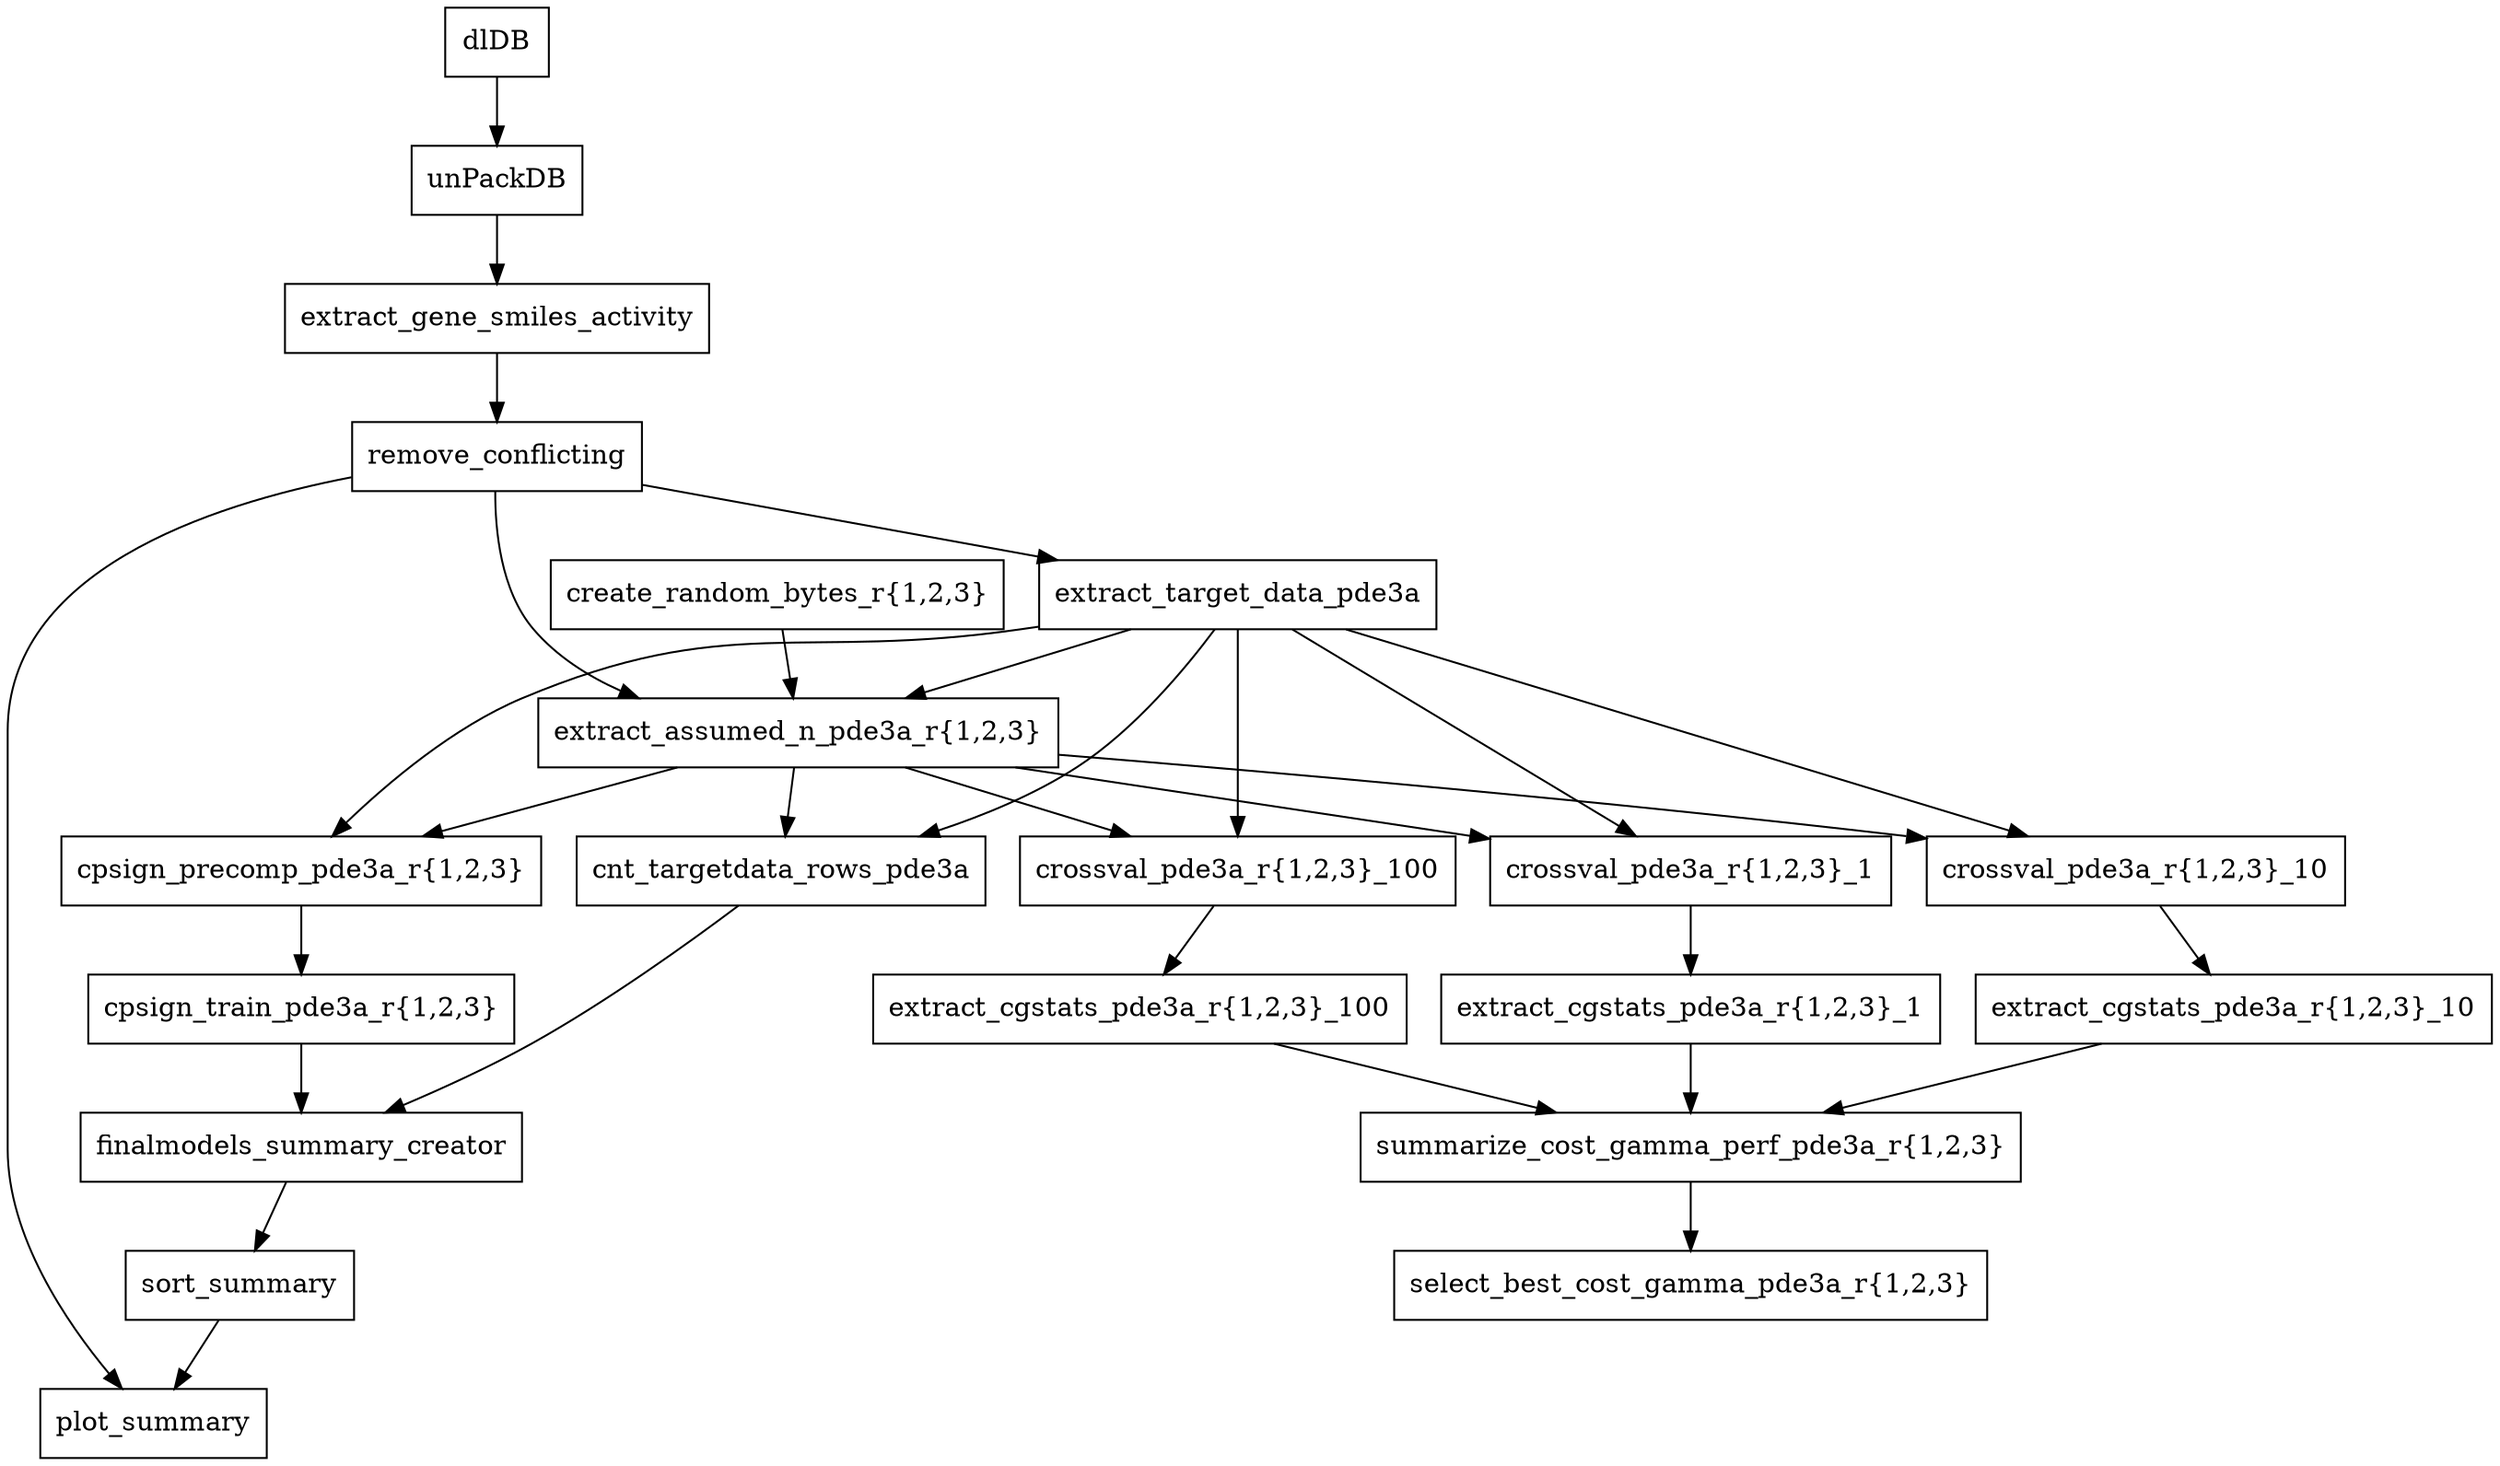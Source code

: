 digraph train_models {
  "extract_assumed_n_pde3a_r{1,2,3}"[shape=box];
  "cpsign_precomp_pde3a_r{1,2,3}"[shape=box];
  "crossval_pde3a_r{1,2,3}_1"[shape=box];
  "extract_cgstats_pde3a_r{1,2,3}_10"[shape=box];
  "create_random_bytes_r{1,2,3}"[shape=box];
  "summarize_cost_gamma_perf_pde3a_r{1,2,3}"[shape=box];
  "finalmodels_summary_creator"[shape=box];
  "extract_cgstats_pde3a_r{1,2,3}_100"[shape=box];
  "crossval_pde3a_r{1,2,3}_100"[shape=box];
  "select_best_cost_gamma_pde3a_r{1,2,3}"[shape=box];
  "extract_target_data_pde3a"[shape=box];
  "cnt_targetdata_rows_pde3a"[shape=box];
  "extract_cgstats_pde3a_r{1,2,3}_1"[shape=box];
  "plot_summary"[shape=box];
  "unPackDB"[shape=box];
  "remove_conflicting"[shape=box];
  "extract_gene_smiles_activity"[shape=box];
  "crossval_pde3a_r{1,2,3}_10"[shape=box];
  "cpsign_train_pde3a_r{1,2,3}"[shape=box];
  "sort_summary"[shape=box];
  "dlDB"[shape=box];
  "extract_assumed_n_pde3a_r{1,2,3}" -> "cnt_targetdata_rows_pde3a";
  "extract_assumed_n_pde3a_r{1,2,3}" -> "cpsign_precomp_pde3a_r{1,2,3}";
  "extract_assumed_n_pde3a_r{1,2,3}" -> "crossval_pde3a_r{1,2,3}_1";
  "extract_assumed_n_pde3a_r{1,2,3}" -> "crossval_pde3a_r{1,2,3}_10";
  "extract_assumed_n_pde3a_r{1,2,3}" -> "crossval_pde3a_r{1,2,3}_100";
  "cpsign_precomp_pde3a_r{1,2,3}" -> "cpsign_train_pde3a_r{1,2,3}";
  "crossval_pde3a_r{1,2,3}_1" -> "extract_cgstats_pde3a_r{1,2,3}_1";
  "extract_cgstats_pde3a_r{1,2,3}_10" -> "summarize_cost_gamma_perf_pde3a_r{1,2,3}";
  "create_random_bytes_r{1,2,3}" -> "extract_assumed_n_pde3a_r{1,2,3}";
  "summarize_cost_gamma_perf_pde3a_r{1,2,3}" -> "select_best_cost_gamma_pde3a_r{1,2,3}";
  "finalmodels_summary_creator" -> "sort_summary";
  "extract_cgstats_pde3a_r{1,2,3}_100" -> "summarize_cost_gamma_perf_pde3a_r{1,2,3}";
  "crossval_pde3a_r{1,2,3}_100" -> "extract_cgstats_pde3a_r{1,2,3}_100";
  "extract_target_data_pde3a" -> "crossval_pde3a_r{1,2,3}_1";
  "extract_target_data_pde3a" -> "crossval_pde3a_r{1,2,3}_10";
  "extract_target_data_pde3a" -> "crossval_pde3a_r{1,2,3}_100";
  "extract_target_data_pde3a" -> "cnt_targetdata_rows_pde3a";
  "extract_target_data_pde3a" -> "extract_assumed_n_pde3a_r{1,2,3}";
  "extract_target_data_pde3a" -> "cpsign_precomp_pde3a_r{1,2,3}";
  "cnt_targetdata_rows_pde3a" -> "finalmodels_summary_creator";
  "extract_cgstats_pde3a_r{1,2,3}_1" -> "summarize_cost_gamma_perf_pde3a_r{1,2,3}";
  "unPackDB" -> "extract_gene_smiles_activity";
  "remove_conflicting" -> "plot_summary";
  "remove_conflicting" -> "extract_target_data_pde3a";
  "remove_conflicting" -> "extract_assumed_n_pde3a_r{1,2,3}";
  "extract_gene_smiles_activity" -> "remove_conflicting";
  "crossval_pde3a_r{1,2,3}_10" -> "extract_cgstats_pde3a_r{1,2,3}_10";
  "cpsign_train_pde3a_r{1,2,3}" -> "finalmodels_summary_creator";
  "sort_summary" -> "plot_summary";
  "dlDB" -> "unPackDB";
}
